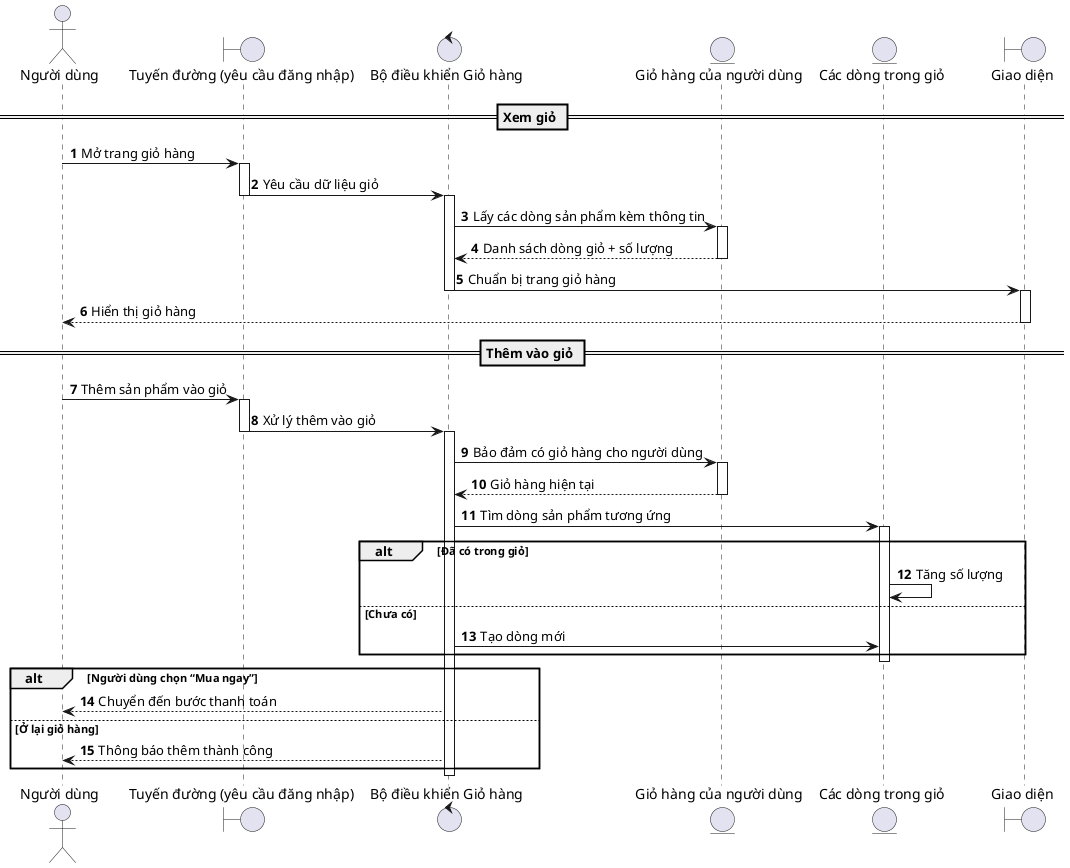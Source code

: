 @startuml
autonumber
actor N as "Người dùng"
boundary W as "Tuyến đường (yêu cầu đăng nhập)"
control C as "Bộ điều khiển Giỏ hàng"
entity Cart as "Giỏ hàng của người dùng"
entity CI as "Các dòng trong giỏ"
boundary V as "Giao diện"

== Xem giỏ ==
N -> W : Mở trang giỏ hàng
activate W
W -> C : Yêu cầu dữ liệu giỏ
deactivate W
activate C
C -> Cart : Lấy các dòng sản phẩm kèm thông tin
activate Cart
Cart --> C : Danh sách dòng giỏ + số lượng
deactivate Cart
C -> V : Chuẩn bị trang giỏ hàng
deactivate C
activate V
V --> N : Hiển thị giỏ hàng
deactivate V

== Thêm vào giỏ ==
N -> W : Thêm sản phẩm vào giỏ
activate W
W -> C : Xử lý thêm vào giỏ
deactivate W
activate C
C -> Cart : Bảo đảm có giỏ hàng cho người dùng
activate Cart
Cart --> C : Giỏ hàng hiện tại
deactivate Cart
C -> CI : Tìm dòng sản phẩm tương ứng
activate CI
alt Đã có trong giỏ
  CI -> CI : Tăng số lượng
else Chưa có
  C -> CI : Tạo dòng mới
end
deactivate CI
alt Người dùng chọn “Mua ngay”
  C --> N : Chuyển đến bước thanh toán
else Ở lại giỏ hàng
  C --> N : Thông báo thêm thành công
end
deactivate C
@enduml